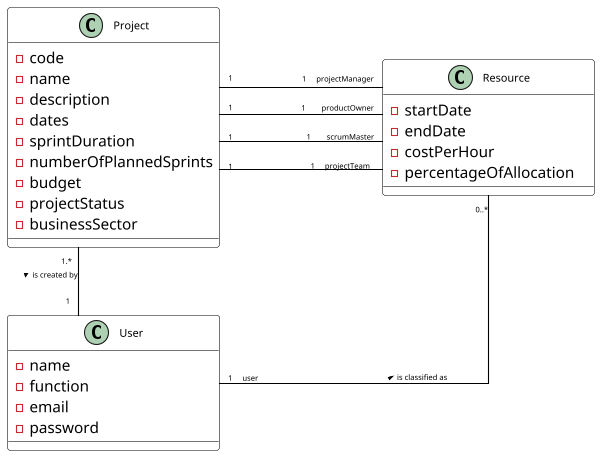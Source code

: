 @startuml
scale 600 width

skinparam SameClassWidth true
skinparam ClassFontSize 10
skinparam ArrowFontSize 7
skinparam nodesep 150
skinparam ranksep 20
skinparam linetype ortho

skinparam class {
BackgroundColor White
ArrowColor Black
ArrowSize 1000
BorderColor Black
}
class Resource  {
	-startDate
	-endDate
	-costPerHour
	-percentageOfAllocation
}

class Project {
	-code
	-name
	-description
	-dates
	-sprintDuration
	-numberOfPlannedSprints
	-budget
	-projectStatus
	-businessSector
}

class User {
	-name
	-function
	-email
	-password
}

User "1     user   " --up--  " 0..*" Resource : is classified as >
Project "1" ---right--- "  1     projectManager" Resource
Project "1" ------ "  1        productOwner" Resource
Project "1" ------ "  1        scrumMaster" Resource
Project "1" ---- "  1     projectTeam  " Resource
Project "1.*  "---- " 1  " User : is created by >
Project "1.*  "-[hidden]-> " 1  " User : is created by
@enduml